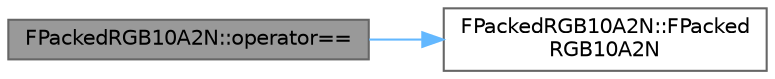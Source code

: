 digraph "FPackedRGB10A2N::operator=="
{
 // INTERACTIVE_SVG=YES
 // LATEX_PDF_SIZE
  bgcolor="transparent";
  edge [fontname=Helvetica,fontsize=10,labelfontname=Helvetica,labelfontsize=10];
  node [fontname=Helvetica,fontsize=10,shape=box,height=0.2,width=0.4];
  rankdir="LR";
  Node1 [id="Node000001",label="FPackedRGB10A2N::operator==",height=0.2,width=0.4,color="gray40", fillcolor="grey60", style="filled", fontcolor="black",tooltip=" "];
  Node1 -> Node2 [id="edge1_Node000001_Node000002",color="steelblue1",style="solid",tooltip=" "];
  Node2 [id="Node000002",label="FPackedRGB10A2N::FPacked\lRGB10A2N",height=0.2,width=0.4,color="grey40", fillcolor="white", style="filled",URL="$db/d32/structFPackedRGB10A2N.html#ae367894095636d1fb1e583361cd5526a",tooltip=" "];
}
